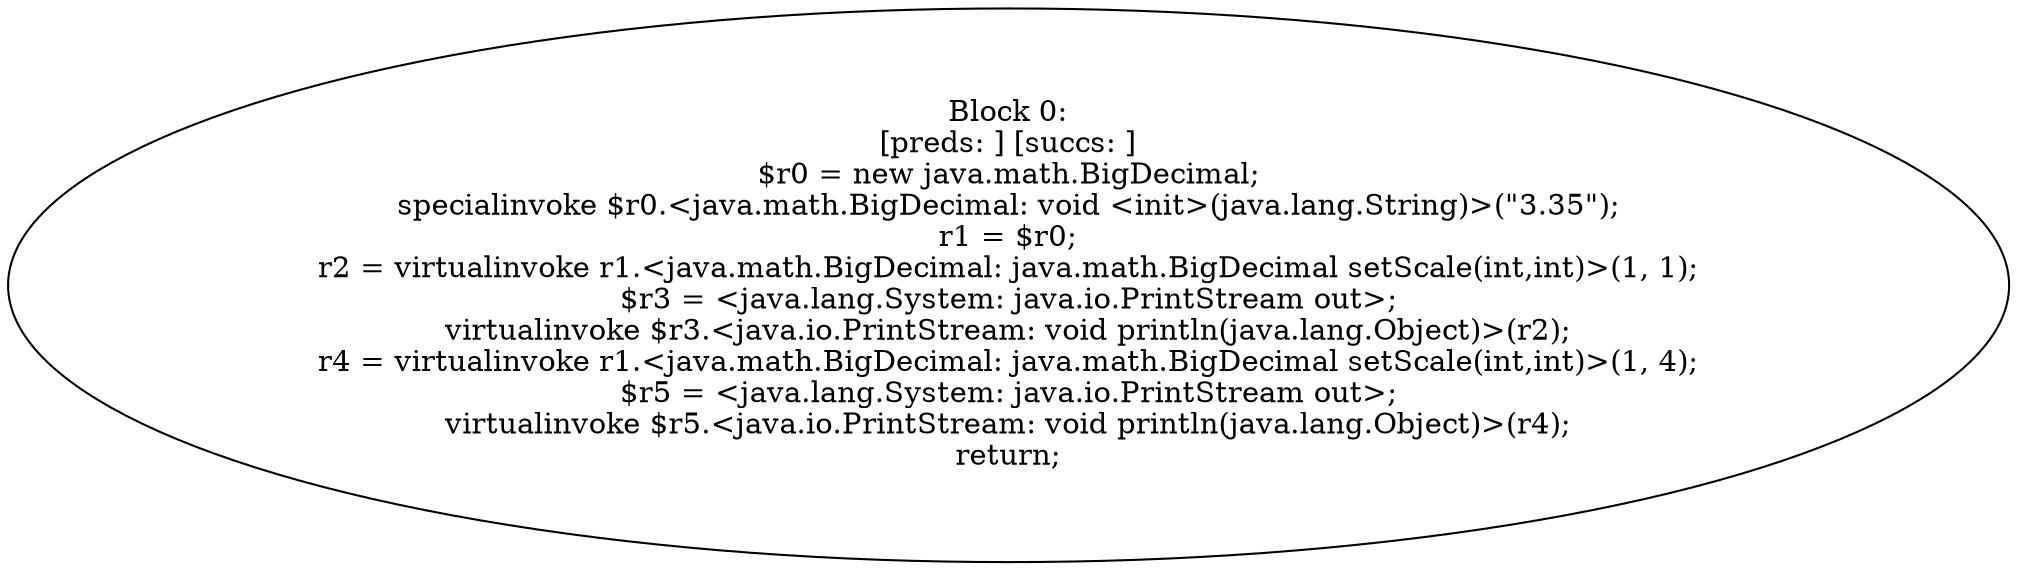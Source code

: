 digraph "unitGraph" {
    "Block 0:
[preds: ] [succs: ]
$r0 = new java.math.BigDecimal;
specialinvoke $r0.<java.math.BigDecimal: void <init>(java.lang.String)>(\"3.35\");
r1 = $r0;
r2 = virtualinvoke r1.<java.math.BigDecimal: java.math.BigDecimal setScale(int,int)>(1, 1);
$r3 = <java.lang.System: java.io.PrintStream out>;
virtualinvoke $r3.<java.io.PrintStream: void println(java.lang.Object)>(r2);
r4 = virtualinvoke r1.<java.math.BigDecimal: java.math.BigDecimal setScale(int,int)>(1, 4);
$r5 = <java.lang.System: java.io.PrintStream out>;
virtualinvoke $r5.<java.io.PrintStream: void println(java.lang.Object)>(r4);
return;
"
}
